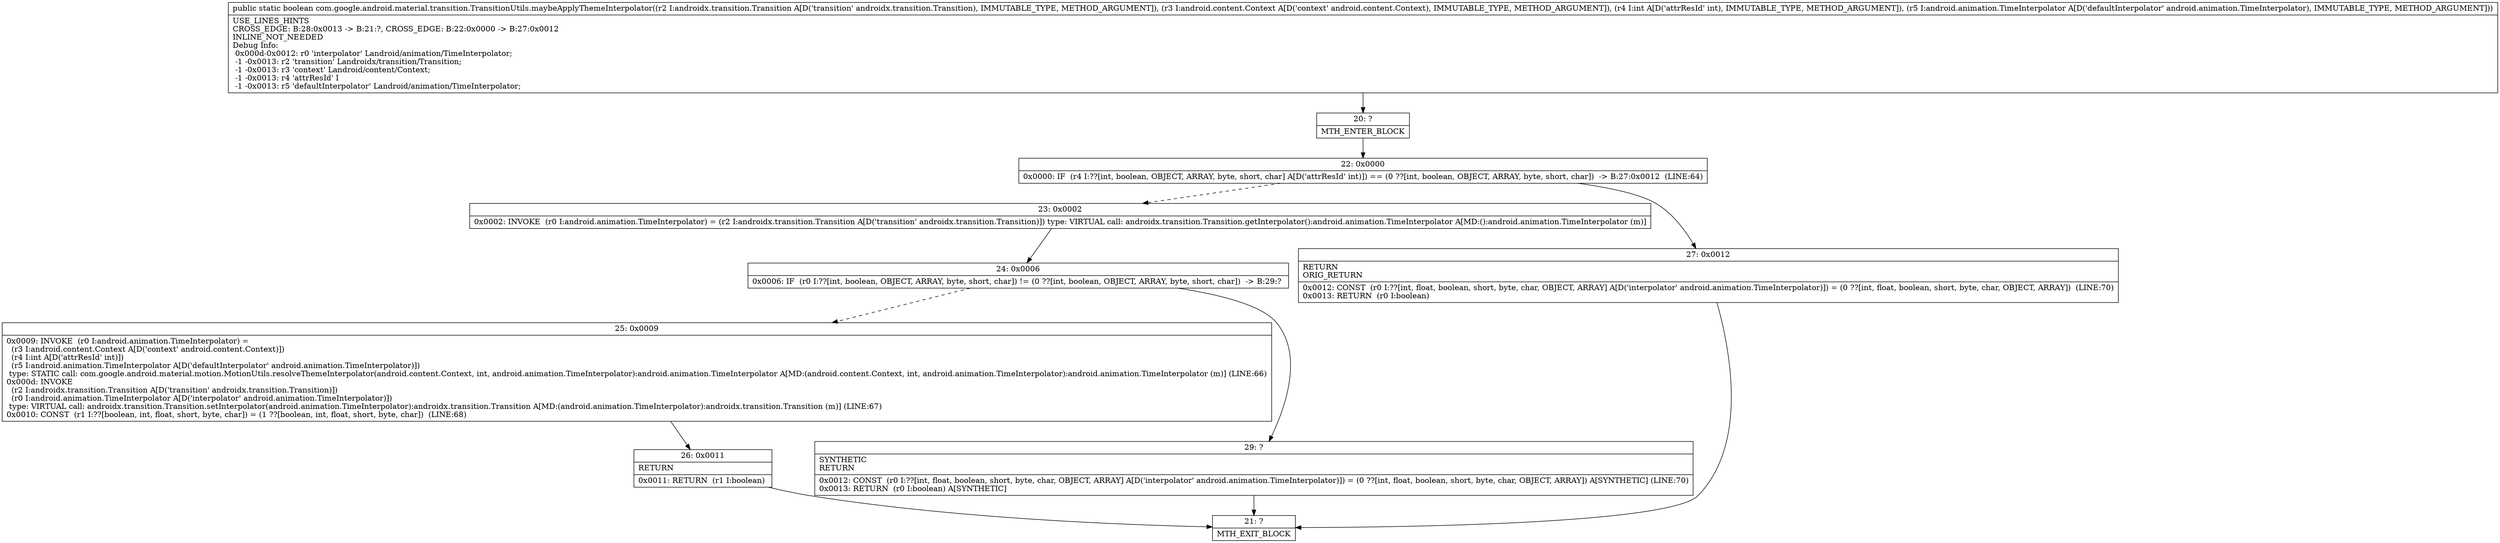 digraph "CFG forcom.google.android.material.transition.TransitionUtils.maybeApplyThemeInterpolator(Landroidx\/transition\/Transition;Landroid\/content\/Context;ILandroid\/animation\/TimeInterpolator;)Z" {
Node_20 [shape=record,label="{20\:\ ?|MTH_ENTER_BLOCK\l}"];
Node_22 [shape=record,label="{22\:\ 0x0000|0x0000: IF  (r4 I:??[int, boolean, OBJECT, ARRAY, byte, short, char] A[D('attrResId' int)]) == (0 ??[int, boolean, OBJECT, ARRAY, byte, short, char])  \-\> B:27:0x0012  (LINE:64)\l}"];
Node_23 [shape=record,label="{23\:\ 0x0002|0x0002: INVOKE  (r0 I:android.animation.TimeInterpolator) = (r2 I:androidx.transition.Transition A[D('transition' androidx.transition.Transition)]) type: VIRTUAL call: androidx.transition.Transition.getInterpolator():android.animation.TimeInterpolator A[MD:():android.animation.TimeInterpolator (m)]\l}"];
Node_24 [shape=record,label="{24\:\ 0x0006|0x0006: IF  (r0 I:??[int, boolean, OBJECT, ARRAY, byte, short, char]) != (0 ??[int, boolean, OBJECT, ARRAY, byte, short, char])  \-\> B:29:? \l}"];
Node_25 [shape=record,label="{25\:\ 0x0009|0x0009: INVOKE  (r0 I:android.animation.TimeInterpolator) = \l  (r3 I:android.content.Context A[D('context' android.content.Context)])\l  (r4 I:int A[D('attrResId' int)])\l  (r5 I:android.animation.TimeInterpolator A[D('defaultInterpolator' android.animation.TimeInterpolator)])\l type: STATIC call: com.google.android.material.motion.MotionUtils.resolveThemeInterpolator(android.content.Context, int, android.animation.TimeInterpolator):android.animation.TimeInterpolator A[MD:(android.content.Context, int, android.animation.TimeInterpolator):android.animation.TimeInterpolator (m)] (LINE:66)\l0x000d: INVOKE  \l  (r2 I:androidx.transition.Transition A[D('transition' androidx.transition.Transition)])\l  (r0 I:android.animation.TimeInterpolator A[D('interpolator' android.animation.TimeInterpolator)])\l type: VIRTUAL call: androidx.transition.Transition.setInterpolator(android.animation.TimeInterpolator):androidx.transition.Transition A[MD:(android.animation.TimeInterpolator):androidx.transition.Transition (m)] (LINE:67)\l0x0010: CONST  (r1 I:??[boolean, int, float, short, byte, char]) = (1 ??[boolean, int, float, short, byte, char])  (LINE:68)\l}"];
Node_26 [shape=record,label="{26\:\ 0x0011|RETURN\l|0x0011: RETURN  (r1 I:boolean) \l}"];
Node_21 [shape=record,label="{21\:\ ?|MTH_EXIT_BLOCK\l}"];
Node_29 [shape=record,label="{29\:\ ?|SYNTHETIC\lRETURN\l|0x0012: CONST  (r0 I:??[int, float, boolean, short, byte, char, OBJECT, ARRAY] A[D('interpolator' android.animation.TimeInterpolator)]) = (0 ??[int, float, boolean, short, byte, char, OBJECT, ARRAY]) A[SYNTHETIC] (LINE:70)\l0x0013: RETURN  (r0 I:boolean) A[SYNTHETIC]\l}"];
Node_27 [shape=record,label="{27\:\ 0x0012|RETURN\lORIG_RETURN\l|0x0012: CONST  (r0 I:??[int, float, boolean, short, byte, char, OBJECT, ARRAY] A[D('interpolator' android.animation.TimeInterpolator)]) = (0 ??[int, float, boolean, short, byte, char, OBJECT, ARRAY])  (LINE:70)\l0x0013: RETURN  (r0 I:boolean) \l}"];
MethodNode[shape=record,label="{public static boolean com.google.android.material.transition.TransitionUtils.maybeApplyThemeInterpolator((r2 I:androidx.transition.Transition A[D('transition' androidx.transition.Transition), IMMUTABLE_TYPE, METHOD_ARGUMENT]), (r3 I:android.content.Context A[D('context' android.content.Context), IMMUTABLE_TYPE, METHOD_ARGUMENT]), (r4 I:int A[D('attrResId' int), IMMUTABLE_TYPE, METHOD_ARGUMENT]), (r5 I:android.animation.TimeInterpolator A[D('defaultInterpolator' android.animation.TimeInterpolator), IMMUTABLE_TYPE, METHOD_ARGUMENT]))  | USE_LINES_HINTS\lCROSS_EDGE: B:28:0x0013 \-\> B:21:?, CROSS_EDGE: B:22:0x0000 \-\> B:27:0x0012\lINLINE_NOT_NEEDED\lDebug Info:\l  0x000d\-0x0012: r0 'interpolator' Landroid\/animation\/TimeInterpolator;\l  \-1 \-0x0013: r2 'transition' Landroidx\/transition\/Transition;\l  \-1 \-0x0013: r3 'context' Landroid\/content\/Context;\l  \-1 \-0x0013: r4 'attrResId' I\l  \-1 \-0x0013: r5 'defaultInterpolator' Landroid\/animation\/TimeInterpolator;\l}"];
MethodNode -> Node_20;Node_20 -> Node_22;
Node_22 -> Node_23[style=dashed];
Node_22 -> Node_27;
Node_23 -> Node_24;
Node_24 -> Node_25[style=dashed];
Node_24 -> Node_29;
Node_25 -> Node_26;
Node_26 -> Node_21;
Node_29 -> Node_21;
Node_27 -> Node_21;
}

